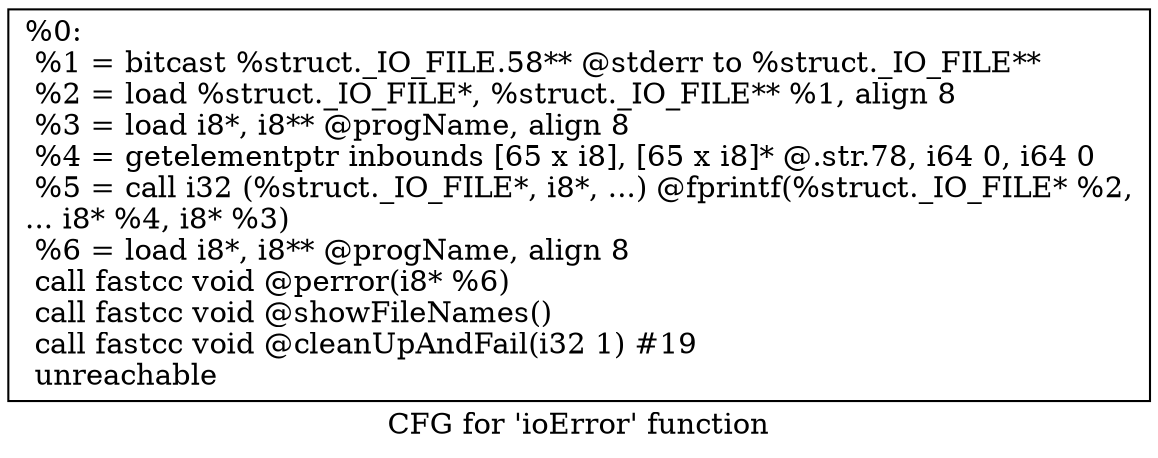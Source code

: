 digraph "CFG for 'ioError' function" {
	label="CFG for 'ioError' function";

	Node0x1c05f30 [shape=record,label="{%0:\l  %1 = bitcast %struct._IO_FILE.58** @stderr to %struct._IO_FILE**\l  %2 = load %struct._IO_FILE*, %struct._IO_FILE** %1, align 8\l  %3 = load i8*, i8** @progName, align 8\l  %4 = getelementptr inbounds [65 x i8], [65 x i8]* @.str.78, i64 0, i64 0\l  %5 = call i32 (%struct._IO_FILE*, i8*, ...) @fprintf(%struct._IO_FILE* %2,\l... i8* %4, i8* %3)\l  %6 = load i8*, i8** @progName, align 8\l  call fastcc void @perror(i8* %6)\l  call fastcc void @showFileNames()\l  call fastcc void @cleanUpAndFail(i32 1) #19\l  unreachable\l}"];
}

